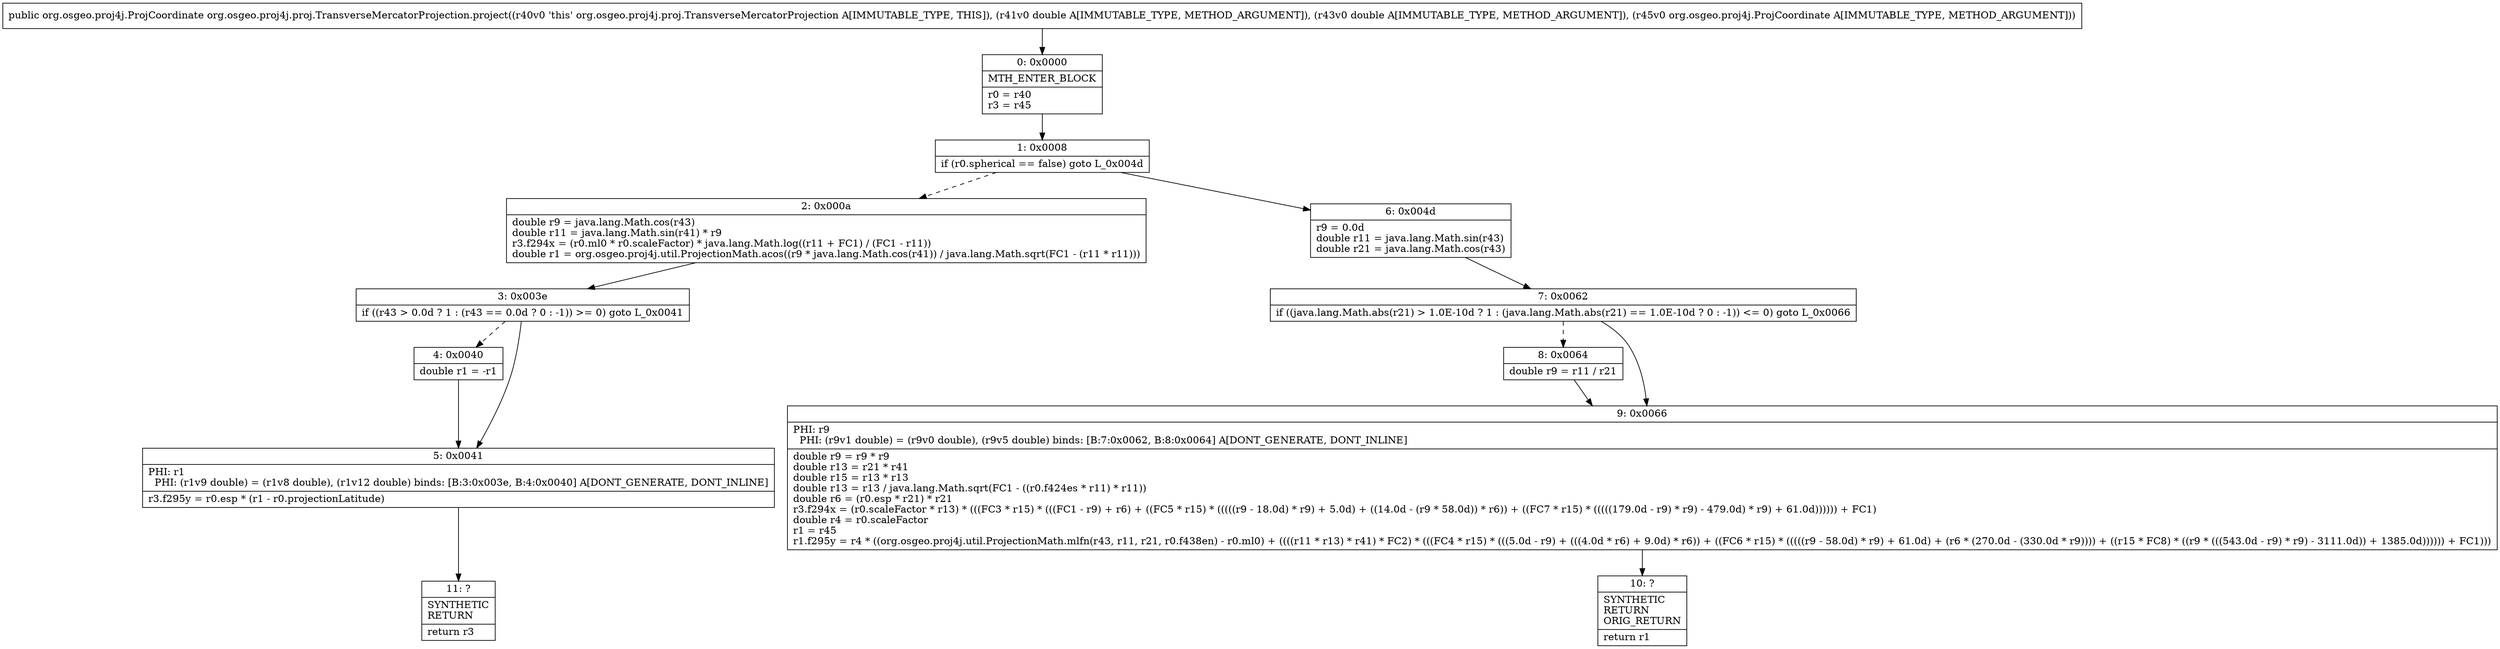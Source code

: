 digraph "CFG fororg.osgeo.proj4j.proj.TransverseMercatorProjection.project(DDLorg\/osgeo\/proj4j\/ProjCoordinate;)Lorg\/osgeo\/proj4j\/ProjCoordinate;" {
Node_0 [shape=record,label="{0\:\ 0x0000|MTH_ENTER_BLOCK\l|r0 = r40\lr3 = r45\l}"];
Node_1 [shape=record,label="{1\:\ 0x0008|if (r0.spherical == false) goto L_0x004d\l}"];
Node_2 [shape=record,label="{2\:\ 0x000a|double r9 = java.lang.Math.cos(r43)\ldouble r11 = java.lang.Math.sin(r41) * r9\lr3.f294x = (r0.ml0 * r0.scaleFactor) * java.lang.Math.log((r11 + FC1) \/ (FC1 \- r11))\ldouble r1 = org.osgeo.proj4j.util.ProjectionMath.acos((r9 * java.lang.Math.cos(r41)) \/ java.lang.Math.sqrt(FC1 \- (r11 * r11)))\l}"];
Node_3 [shape=record,label="{3\:\ 0x003e|if ((r43 \> 0.0d ? 1 : (r43 == 0.0d ? 0 : \-1)) \>= 0) goto L_0x0041\l}"];
Node_4 [shape=record,label="{4\:\ 0x0040|double r1 = \-r1\l}"];
Node_5 [shape=record,label="{5\:\ 0x0041|PHI: r1 \l  PHI: (r1v9 double) = (r1v8 double), (r1v12 double) binds: [B:3:0x003e, B:4:0x0040] A[DONT_GENERATE, DONT_INLINE]\l|r3.f295y = r0.esp * (r1 \- r0.projectionLatitude)\l}"];
Node_6 [shape=record,label="{6\:\ 0x004d|r9 = 0.0d\ldouble r11 = java.lang.Math.sin(r43)\ldouble r21 = java.lang.Math.cos(r43)\l}"];
Node_7 [shape=record,label="{7\:\ 0x0062|if ((java.lang.Math.abs(r21) \> 1.0E\-10d ? 1 : (java.lang.Math.abs(r21) == 1.0E\-10d ? 0 : \-1)) \<= 0) goto L_0x0066\l}"];
Node_8 [shape=record,label="{8\:\ 0x0064|double r9 = r11 \/ r21\l}"];
Node_9 [shape=record,label="{9\:\ 0x0066|PHI: r9 \l  PHI: (r9v1 double) = (r9v0 double), (r9v5 double) binds: [B:7:0x0062, B:8:0x0064] A[DONT_GENERATE, DONT_INLINE]\l|double r9 = r9 * r9\ldouble r13 = r21 * r41\ldouble r15 = r13 * r13\ldouble r13 = r13 \/ java.lang.Math.sqrt(FC1 \- ((r0.f424es * r11) * r11))\ldouble r6 = (r0.esp * r21) * r21\lr3.f294x = (r0.scaleFactor * r13) * (((FC3 * r15) * (((FC1 \- r9) + r6) + ((FC5 * r15) * (((((r9 \- 18.0d) * r9) + 5.0d) + ((14.0d \- (r9 * 58.0d)) * r6)) + ((FC7 * r15) * (((((179.0d \- r9) * r9) \- 479.0d) * r9) + 61.0d)))))) + FC1)\ldouble r4 = r0.scaleFactor\lr1 = r45\lr1.f295y = r4 * ((org.osgeo.proj4j.util.ProjectionMath.mlfn(r43, r11, r21, r0.f438en) \- r0.ml0) + ((((r11 * r13) * r41) * FC2) * (((FC4 * r15) * (((5.0d \- r9) + (((4.0d * r6) + 9.0d) * r6)) + ((FC6 * r15) * (((((r9 \- 58.0d) * r9) + 61.0d) + (r6 * (270.0d \- (330.0d * r9)))) + ((r15 * FC8) * ((r9 * (((543.0d \- r9) * r9) \- 3111.0d)) + 1385.0d)))))) + FC1)))\l}"];
Node_10 [shape=record,label="{10\:\ ?|SYNTHETIC\lRETURN\lORIG_RETURN\l|return r1\l}"];
Node_11 [shape=record,label="{11\:\ ?|SYNTHETIC\lRETURN\l|return r3\l}"];
MethodNode[shape=record,label="{public org.osgeo.proj4j.ProjCoordinate org.osgeo.proj4j.proj.TransverseMercatorProjection.project((r40v0 'this' org.osgeo.proj4j.proj.TransverseMercatorProjection A[IMMUTABLE_TYPE, THIS]), (r41v0 double A[IMMUTABLE_TYPE, METHOD_ARGUMENT]), (r43v0 double A[IMMUTABLE_TYPE, METHOD_ARGUMENT]), (r45v0 org.osgeo.proj4j.ProjCoordinate A[IMMUTABLE_TYPE, METHOD_ARGUMENT])) }"];
MethodNode -> Node_0;
Node_0 -> Node_1;
Node_1 -> Node_2[style=dashed];
Node_1 -> Node_6;
Node_2 -> Node_3;
Node_3 -> Node_4[style=dashed];
Node_3 -> Node_5;
Node_4 -> Node_5;
Node_5 -> Node_11;
Node_6 -> Node_7;
Node_7 -> Node_8[style=dashed];
Node_7 -> Node_9;
Node_8 -> Node_9;
Node_9 -> Node_10;
}

